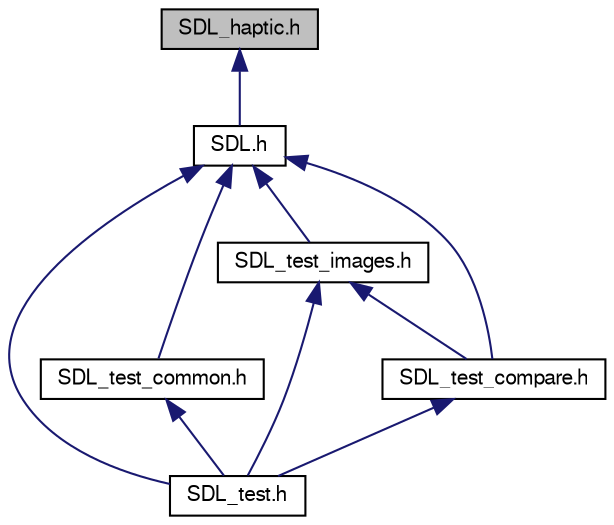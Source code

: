 digraph "SDL_haptic.h"
{
  edge [fontname="FreeSans",fontsize="10",labelfontname="FreeSans",labelfontsize="10"];
  node [fontname="FreeSans",fontsize="10",shape=record];
  Node1 [label="SDL_haptic.h",height=0.2,width=0.4,color="black", fillcolor="grey75", style="filled", fontcolor="black"];
  Node1 -> Node2 [dir="back",color="midnightblue",fontsize="10",style="solid",fontname="FreeSans"];
  Node2 [label="SDL.h",height=0.2,width=0.4,color="black", fillcolor="white", style="filled",URL="$de/ddc/_s_d_l_8h.html"];
  Node2 -> Node3 [dir="back",color="midnightblue",fontsize="10",style="solid",fontname="FreeSans"];
  Node3 [label="SDL_test.h",height=0.2,width=0.4,color="black", fillcolor="white", style="filled",URL="$dd/d3b/_s_d_l__test_8h.html"];
  Node2 -> Node4 [dir="back",color="midnightblue",fontsize="10",style="solid",fontname="FreeSans"];
  Node4 [label="SDL_test_common.h",height=0.2,width=0.4,color="black", fillcolor="white", style="filled",URL="$dc/dc7/_s_d_l__test__common_8h.html"];
  Node4 -> Node3 [dir="back",color="midnightblue",fontsize="10",style="solid",fontname="FreeSans"];
  Node2 -> Node5 [dir="back",color="midnightblue",fontsize="10",style="solid",fontname="FreeSans"];
  Node5 [label="SDL_test_images.h",height=0.2,width=0.4,color="black", fillcolor="white", style="filled",URL="$d4/d55/_s_d_l__test__images_8h.html"];
  Node5 -> Node3 [dir="back",color="midnightblue",fontsize="10",style="solid",fontname="FreeSans"];
  Node5 -> Node6 [dir="back",color="midnightblue",fontsize="10",style="solid",fontname="FreeSans"];
  Node6 [label="SDL_test_compare.h",height=0.2,width=0.4,color="black", fillcolor="white", style="filled",URL="$d8/d59/_s_d_l__test__compare_8h.html"];
  Node6 -> Node3 [dir="back",color="midnightblue",fontsize="10",style="solid",fontname="FreeSans"];
  Node2 -> Node6 [dir="back",color="midnightblue",fontsize="10",style="solid",fontname="FreeSans"];
}
